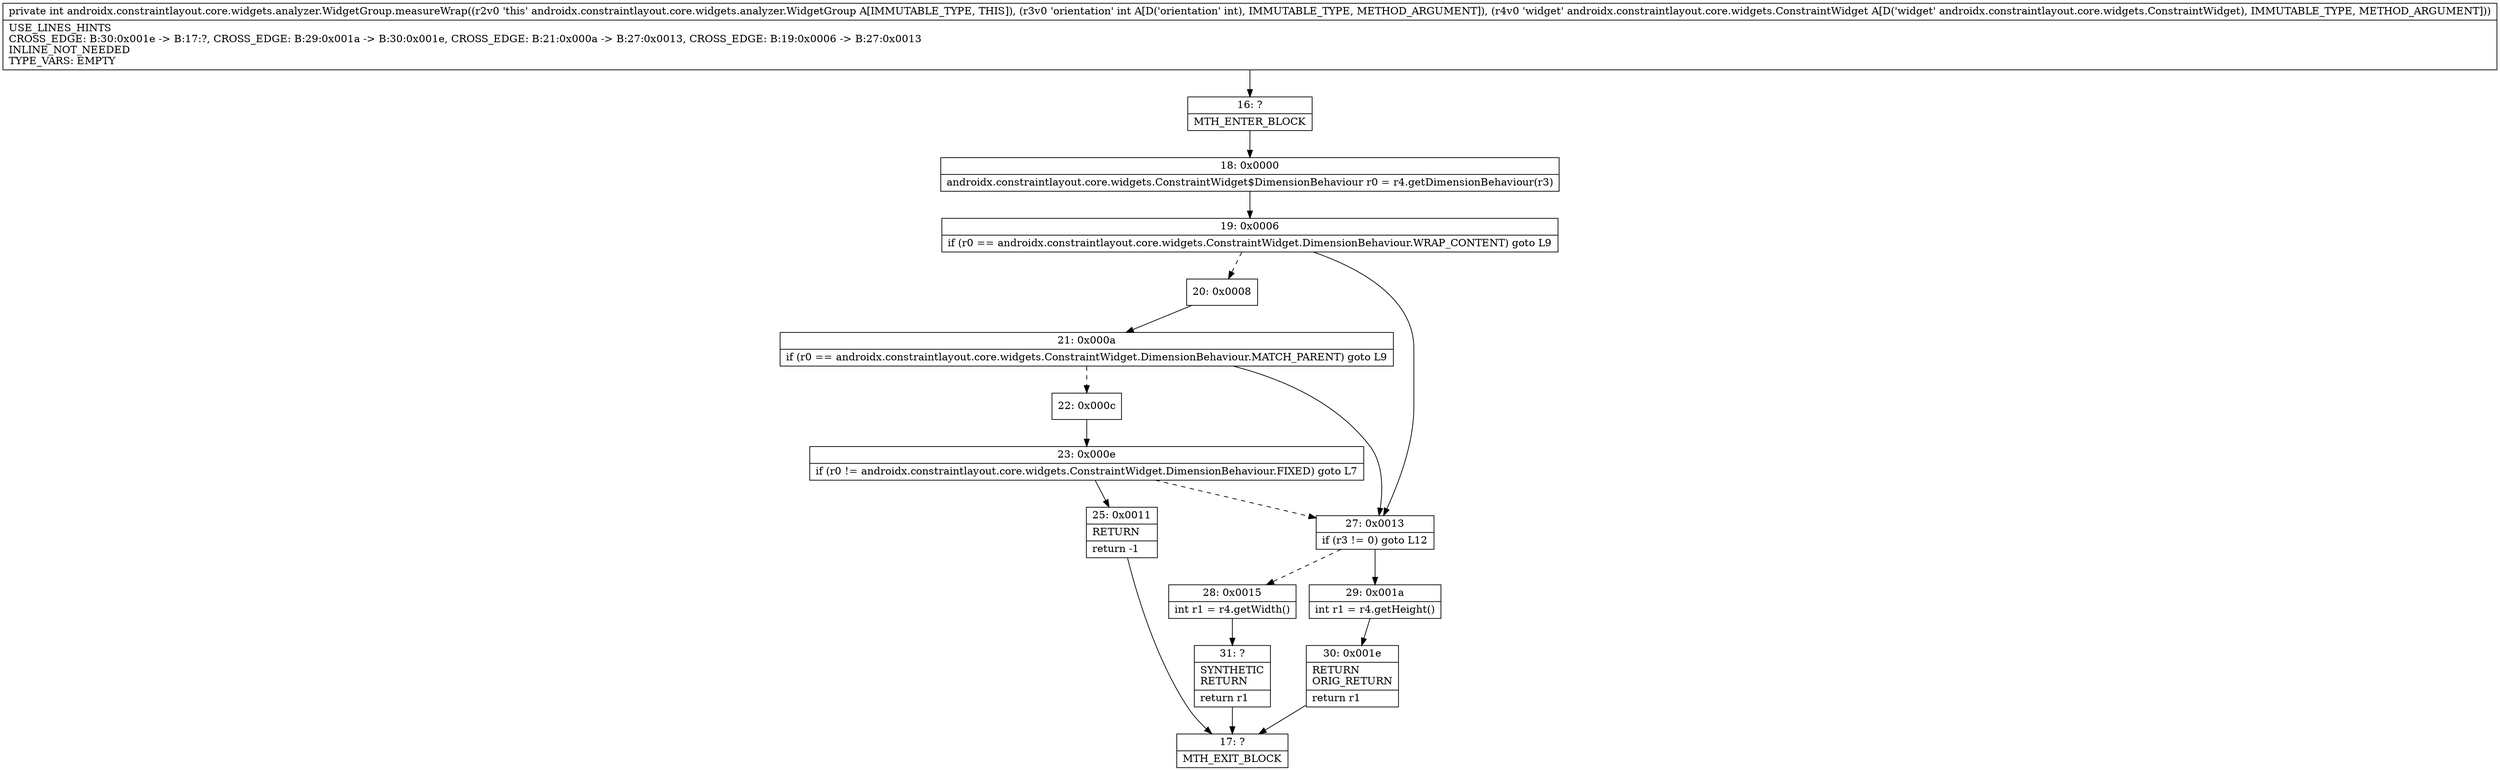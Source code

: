 digraph "CFG forandroidx.constraintlayout.core.widgets.analyzer.WidgetGroup.measureWrap(ILandroidx\/constraintlayout\/core\/widgets\/ConstraintWidget;)I" {
Node_16 [shape=record,label="{16\:\ ?|MTH_ENTER_BLOCK\l}"];
Node_18 [shape=record,label="{18\:\ 0x0000|androidx.constraintlayout.core.widgets.ConstraintWidget$DimensionBehaviour r0 = r4.getDimensionBehaviour(r3)\l}"];
Node_19 [shape=record,label="{19\:\ 0x0006|if (r0 == androidx.constraintlayout.core.widgets.ConstraintWidget.DimensionBehaviour.WRAP_CONTENT) goto L9\l}"];
Node_20 [shape=record,label="{20\:\ 0x0008}"];
Node_21 [shape=record,label="{21\:\ 0x000a|if (r0 == androidx.constraintlayout.core.widgets.ConstraintWidget.DimensionBehaviour.MATCH_PARENT) goto L9\l}"];
Node_22 [shape=record,label="{22\:\ 0x000c}"];
Node_23 [shape=record,label="{23\:\ 0x000e|if (r0 != androidx.constraintlayout.core.widgets.ConstraintWidget.DimensionBehaviour.FIXED) goto L7\l}"];
Node_25 [shape=record,label="{25\:\ 0x0011|RETURN\l|return \-1\l}"];
Node_17 [shape=record,label="{17\:\ ?|MTH_EXIT_BLOCK\l}"];
Node_27 [shape=record,label="{27\:\ 0x0013|if (r3 != 0) goto L12\l}"];
Node_28 [shape=record,label="{28\:\ 0x0015|int r1 = r4.getWidth()\l}"];
Node_31 [shape=record,label="{31\:\ ?|SYNTHETIC\lRETURN\l|return r1\l}"];
Node_29 [shape=record,label="{29\:\ 0x001a|int r1 = r4.getHeight()\l}"];
Node_30 [shape=record,label="{30\:\ 0x001e|RETURN\lORIG_RETURN\l|return r1\l}"];
MethodNode[shape=record,label="{private int androidx.constraintlayout.core.widgets.analyzer.WidgetGroup.measureWrap((r2v0 'this' androidx.constraintlayout.core.widgets.analyzer.WidgetGroup A[IMMUTABLE_TYPE, THIS]), (r3v0 'orientation' int A[D('orientation' int), IMMUTABLE_TYPE, METHOD_ARGUMENT]), (r4v0 'widget' androidx.constraintlayout.core.widgets.ConstraintWidget A[D('widget' androidx.constraintlayout.core.widgets.ConstraintWidget), IMMUTABLE_TYPE, METHOD_ARGUMENT]))  | USE_LINES_HINTS\lCROSS_EDGE: B:30:0x001e \-\> B:17:?, CROSS_EDGE: B:29:0x001a \-\> B:30:0x001e, CROSS_EDGE: B:21:0x000a \-\> B:27:0x0013, CROSS_EDGE: B:19:0x0006 \-\> B:27:0x0013\lINLINE_NOT_NEEDED\lTYPE_VARS: EMPTY\l}"];
MethodNode -> Node_16;Node_16 -> Node_18;
Node_18 -> Node_19;
Node_19 -> Node_20[style=dashed];
Node_19 -> Node_27;
Node_20 -> Node_21;
Node_21 -> Node_22[style=dashed];
Node_21 -> Node_27;
Node_22 -> Node_23;
Node_23 -> Node_25;
Node_23 -> Node_27[style=dashed];
Node_25 -> Node_17;
Node_27 -> Node_28[style=dashed];
Node_27 -> Node_29;
Node_28 -> Node_31;
Node_31 -> Node_17;
Node_29 -> Node_30;
Node_30 -> Node_17;
}

